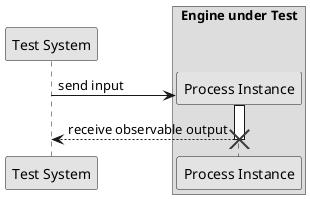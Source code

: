 @startuml

participant framework as "Test System"
box "Engine under Test"
	participant instance as "Process Instance"
end box

create instance
framework as "Test System" -> instance  : send input
activate instance
instance --> framework : receive observable output
destroy instance

hide empty members
hide empty methods
hide circle

skinparam monochrome true
skinparam shadowing false
skinparam packageStyle rect
@enduml
